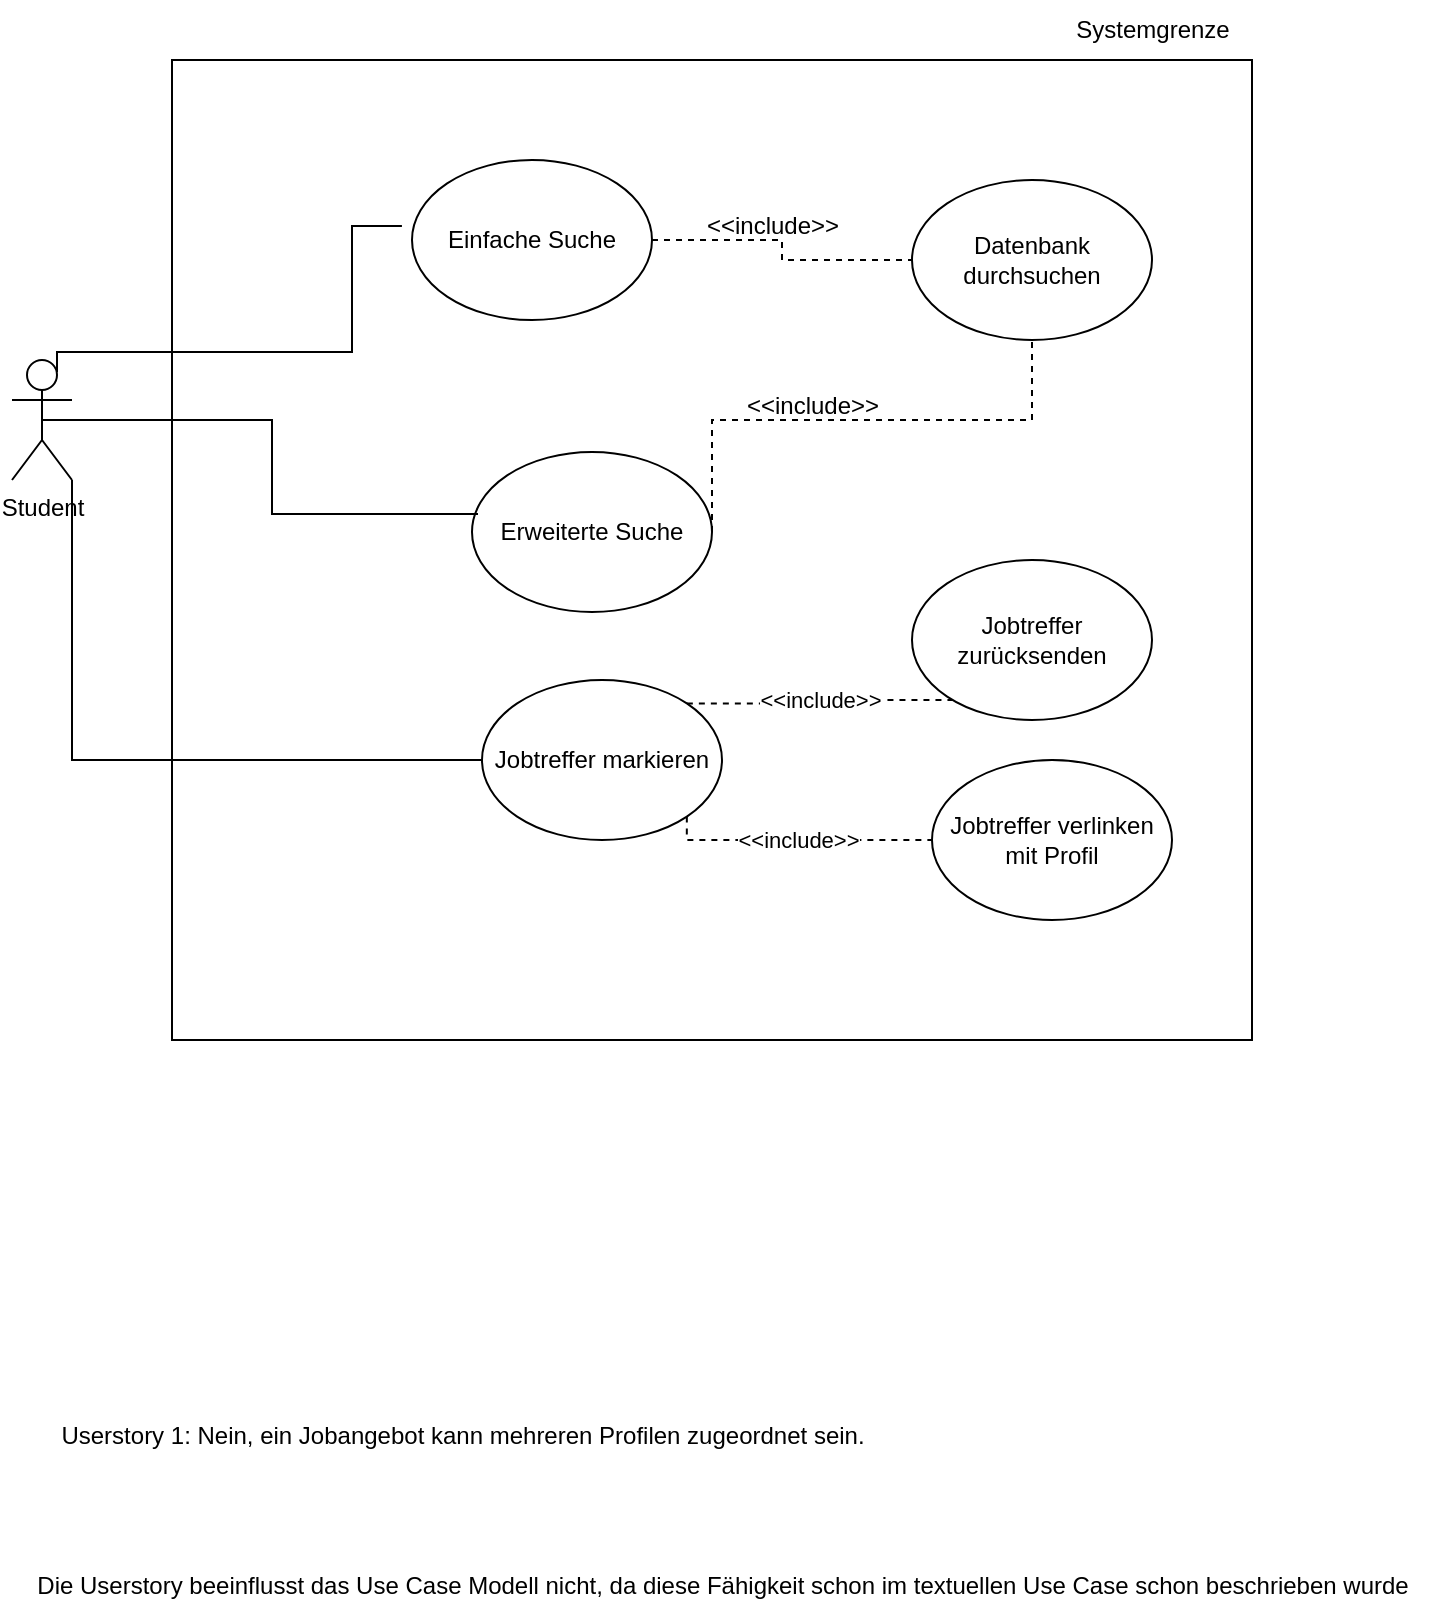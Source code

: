 <mxfile version="22.1.11" type="github">
  <diagram name="Seite-1" id="QayKqVUZ8DytWcdQ1RC9">
    <mxGraphModel dx="1280" dy="1975" grid="1" gridSize="10" guides="1" tooltips="1" connect="1" arrows="1" fold="1" page="1" pageScale="1" pageWidth="827" pageHeight="1169" math="0" shadow="0">
      <root>
        <mxCell id="0" />
        <mxCell id="1" parent="0" />
        <mxCell id="kqrbGfI9QKIJvla7rpOJ-18" value="" style="verticalLabelPosition=bottom;verticalAlign=top;html=1;shape=mxgraph.basic.rect;fillColor2=none;strokeWidth=1;size=20;indent=5;" vertex="1" parent="1">
          <mxGeometry x="130" y="-860" width="540" height="490" as="geometry" />
        </mxCell>
        <mxCell id="kqrbGfI9QKIJvla7rpOJ-5" style="edgeStyle=orthogonalEdgeStyle;rounded=0;orthogonalLoop=1;jettySize=auto;html=1;exitX=0.75;exitY=0.1;exitDx=0;exitDy=0;exitPerimeter=0;entryX=-0.042;entryY=0.413;entryDx=0;entryDy=0;strokeColor=default;endArrow=none;endFill=0;entryPerimeter=0;" edge="1" parent="1" source="kqrbGfI9QKIJvla7rpOJ-1" target="kqrbGfI9QKIJvla7rpOJ-3">
          <mxGeometry relative="1" as="geometry">
            <mxPoint x="230" y="-610" as="targetPoint" />
            <Array as="points">
              <mxPoint x="220" y="-714" />
              <mxPoint x="220" y="-777" />
            </Array>
          </mxGeometry>
        </mxCell>
        <mxCell id="kqrbGfI9QKIJvla7rpOJ-17" style="edgeStyle=orthogonalEdgeStyle;rounded=0;orthogonalLoop=1;jettySize=auto;html=1;exitX=1;exitY=1;exitDx=0;exitDy=0;exitPerimeter=0;entryX=0;entryY=0.5;entryDx=0;entryDy=0;endArrow=none;endFill=0;" edge="1" parent="1" source="kqrbGfI9QKIJvla7rpOJ-1" target="kqrbGfI9QKIJvla7rpOJ-16">
          <mxGeometry relative="1" as="geometry" />
        </mxCell>
        <mxCell id="kqrbGfI9QKIJvla7rpOJ-1" value="Student" style="shape=umlActor;verticalLabelPosition=bottom;verticalAlign=top;html=1;outlineConnect=0;" vertex="1" parent="1">
          <mxGeometry x="50" y="-710" width="30" height="60" as="geometry" />
        </mxCell>
        <mxCell id="kqrbGfI9QKIJvla7rpOJ-13" style="edgeStyle=orthogonalEdgeStyle;rounded=0;orthogonalLoop=1;jettySize=auto;html=1;exitX=1;exitY=0.5;exitDx=0;exitDy=0;dashed=1;endArrow=none;endFill=0;" edge="1" parent="1" source="kqrbGfI9QKIJvla7rpOJ-3" target="kqrbGfI9QKIJvla7rpOJ-11">
          <mxGeometry relative="1" as="geometry" />
        </mxCell>
        <mxCell id="kqrbGfI9QKIJvla7rpOJ-3" value="Einfache Suche" style="ellipse;whiteSpace=wrap;html=1;" vertex="1" parent="1">
          <mxGeometry x="250" y="-810" width="120" height="80" as="geometry" />
        </mxCell>
        <mxCell id="kqrbGfI9QKIJvla7rpOJ-12" style="edgeStyle=orthogonalEdgeStyle;rounded=0;orthogonalLoop=1;jettySize=auto;html=1;exitX=1;exitY=0.5;exitDx=0;exitDy=0;dashed=1;endArrow=none;endFill=0;" edge="1" parent="1" source="kqrbGfI9QKIJvla7rpOJ-4" target="kqrbGfI9QKIJvla7rpOJ-11">
          <mxGeometry relative="1" as="geometry">
            <Array as="points">
              <mxPoint x="400" y="-680" />
              <mxPoint x="560" y="-680" />
            </Array>
          </mxGeometry>
        </mxCell>
        <mxCell id="kqrbGfI9QKIJvla7rpOJ-4" value="Erweiterte Suche" style="ellipse;whiteSpace=wrap;html=1;" vertex="1" parent="1">
          <mxGeometry x="280" y="-664" width="120" height="80" as="geometry" />
        </mxCell>
        <mxCell id="kqrbGfI9QKIJvla7rpOJ-10" style="edgeStyle=orthogonalEdgeStyle;rounded=0;orthogonalLoop=1;jettySize=auto;html=1;exitX=0.5;exitY=0.5;exitDx=0;exitDy=0;exitPerimeter=0;entryX=0.025;entryY=0.388;entryDx=0;entryDy=0;entryPerimeter=0;endArrow=none;endFill=0;" edge="1" parent="1" source="kqrbGfI9QKIJvla7rpOJ-1" target="kqrbGfI9QKIJvla7rpOJ-4">
          <mxGeometry relative="1" as="geometry" />
        </mxCell>
        <mxCell id="kqrbGfI9QKIJvla7rpOJ-11" value="Datenbank durchsuchen" style="ellipse;whiteSpace=wrap;html=1;" vertex="1" parent="1">
          <mxGeometry x="500" y="-800" width="120" height="80" as="geometry" />
        </mxCell>
        <mxCell id="kqrbGfI9QKIJvla7rpOJ-14" value="&amp;lt;&amp;lt;include&amp;gt;&amp;gt;" style="text;html=1;align=center;verticalAlign=middle;resizable=0;points=[];autosize=1;strokeColor=none;fillColor=none;" vertex="1" parent="1">
          <mxGeometry x="385" y="-792" width="90" height="30" as="geometry" />
        </mxCell>
        <mxCell id="kqrbGfI9QKIJvla7rpOJ-15" value="&amp;lt;&amp;lt;include&amp;gt;&amp;gt;" style="text;html=1;align=center;verticalAlign=middle;resizable=0;points=[];autosize=1;strokeColor=none;fillColor=none;" vertex="1" parent="1">
          <mxGeometry x="405" y="-702" width="90" height="30" as="geometry" />
        </mxCell>
        <mxCell id="kqrbGfI9QKIJvla7rpOJ-20" style="edgeStyle=orthogonalEdgeStyle;rounded=0;orthogonalLoop=1;jettySize=auto;html=1;exitX=1;exitY=0;exitDx=0;exitDy=0;dashed=1;endArrow=none;endFill=0;" edge="1" parent="1" source="kqrbGfI9QKIJvla7rpOJ-16" target="kqrbGfI9QKIJvla7rpOJ-19">
          <mxGeometry relative="1" as="geometry">
            <Array as="points">
              <mxPoint x="453" y="-538" />
              <mxPoint x="453" y="-540" />
            </Array>
          </mxGeometry>
        </mxCell>
        <mxCell id="kqrbGfI9QKIJvla7rpOJ-21" value="&amp;lt;&amp;lt;include&amp;gt;&amp;gt;" style="edgeLabel;html=1;align=center;verticalAlign=middle;resizable=0;points=[];" vertex="1" connectable="0" parent="kqrbGfI9QKIJvla7rpOJ-20">
          <mxGeometry x="0.015" relative="1" as="geometry">
            <mxPoint as="offset" />
          </mxGeometry>
        </mxCell>
        <mxCell id="kqrbGfI9QKIJvla7rpOJ-23" value="&amp;lt;&amp;lt;include&amp;gt;&amp;gt;" style="edgeStyle=orthogonalEdgeStyle;rounded=0;orthogonalLoop=1;jettySize=auto;html=1;exitX=1;exitY=1;exitDx=0;exitDy=0;dashed=1;endArrow=none;endFill=0;" edge="1" parent="1" source="kqrbGfI9QKIJvla7rpOJ-16" target="kqrbGfI9QKIJvla7rpOJ-22">
          <mxGeometry relative="1" as="geometry">
            <Array as="points">
              <mxPoint x="387" y="-470" />
            </Array>
          </mxGeometry>
        </mxCell>
        <mxCell id="kqrbGfI9QKIJvla7rpOJ-16" value="Jobtreffer markieren" style="ellipse;whiteSpace=wrap;html=1;" vertex="1" parent="1">
          <mxGeometry x="285" y="-550" width="120" height="80" as="geometry" />
        </mxCell>
        <mxCell id="kqrbGfI9QKIJvla7rpOJ-19" value="Jobtreffer zurücksenden" style="ellipse;whiteSpace=wrap;html=1;" vertex="1" parent="1">
          <mxGeometry x="500" y="-610" width="120" height="80" as="geometry" />
        </mxCell>
        <mxCell id="kqrbGfI9QKIJvla7rpOJ-22" value="Jobtreffer verlinken mit Profil" style="ellipse;whiteSpace=wrap;html=1;" vertex="1" parent="1">
          <mxGeometry x="510" y="-510" width="120" height="80" as="geometry" />
        </mxCell>
        <mxCell id="kqrbGfI9QKIJvla7rpOJ-24" value="Userstory 1: Nein, ein Jobangebot kann mehreren Profilen zugeordnet sein.&lt;br&gt;&lt;br&gt;" style="text;html=1;align=center;verticalAlign=middle;resizable=0;points=[];autosize=1;strokeColor=none;fillColor=none;" vertex="1" parent="1">
          <mxGeometry x="60" y="-185" width="430" height="40" as="geometry" />
        </mxCell>
        <mxCell id="kqrbGfI9QKIJvla7rpOJ-25" value="Die Userstory beeinflusst das Use Case Modell nicht, da diese Fähigkeit schon im textuellen Use Case schon beschrieben wurde" style="text;html=1;align=center;verticalAlign=middle;resizable=0;points=[];autosize=1;strokeColor=none;fillColor=none;" vertex="1" parent="1">
          <mxGeometry x="50" y="-112" width="710" height="30" as="geometry" />
        </mxCell>
        <mxCell id="kqrbGfI9QKIJvla7rpOJ-26" value="Systemgrenze" style="text;html=1;align=center;verticalAlign=middle;resizable=0;points=[];autosize=1;strokeColor=none;fillColor=none;" vertex="1" parent="1">
          <mxGeometry x="570" y="-890" width="100" height="30" as="geometry" />
        </mxCell>
      </root>
    </mxGraphModel>
  </diagram>
</mxfile>
